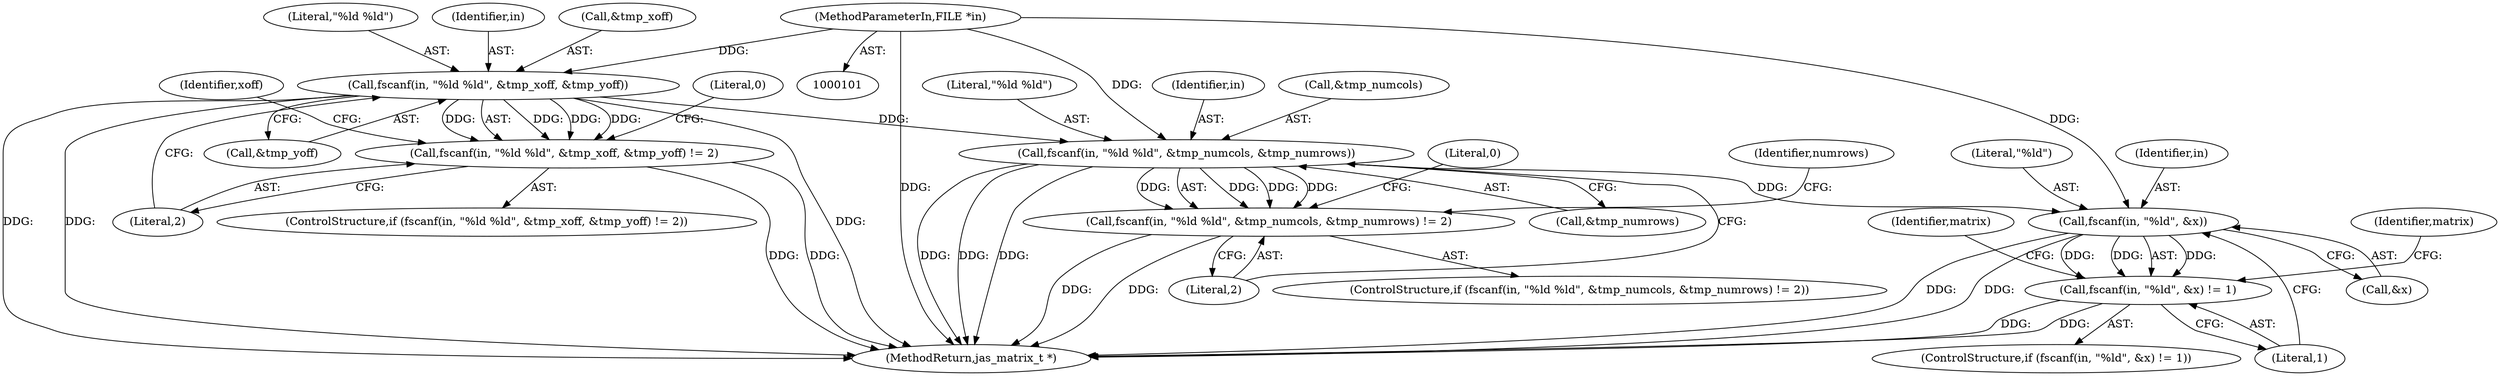 digraph "0_jasper_d42b2388f7f8e0332c846675133acea151fc557a_28@API" {
"1000118" [label="(Call,fscanf(in, \"%ld %ld\", &tmp_xoff, &tmp_yoff))"];
"1000102" [label="(MethodParameterIn,FILE *in)"];
"1000117" [label="(Call,fscanf(in, \"%ld %ld\", &tmp_xoff, &tmp_yoff) != 2)"];
"1000137" [label="(Call,fscanf(in, \"%ld %ld\", &tmp_numcols, &tmp_numrows))"];
"1000136" [label="(Call,fscanf(in, \"%ld %ld\", &tmp_numcols, &tmp_numrows) != 2)"];
"1000206" [label="(Call,fscanf(in, \"%ld\", &x))"];
"1000205" [label="(Call,fscanf(in, \"%ld\", &x) != 1)"];
"1000116" [label="(ControlStructure,if (fscanf(in, \"%ld %ld\", &tmp_xoff, &tmp_yoff) != 2))"];
"1000226" [label="(MethodReturn,jas_matrix_t *)"];
"1000206" [label="(Call,fscanf(in, \"%ld\", &x))"];
"1000130" [label="(Identifier,xoff)"];
"1000142" [label="(Call,&tmp_numrows)"];
"1000117" [label="(Call,fscanf(in, \"%ld %ld\", &tmp_xoff, &tmp_yoff) != 2)"];
"1000125" [label="(Literal,2)"];
"1000102" [label="(MethodParameterIn,FILE *in)"];
"1000138" [label="(Identifier,in)"];
"1000204" [label="(ControlStructure,if (fscanf(in, \"%ld\", &x) != 1))"];
"1000136" [label="(Call,fscanf(in, \"%ld %ld\", &tmp_numcols, &tmp_numrows) != 2)"];
"1000120" [label="(Literal,\"%ld %ld\")"];
"1000144" [label="(Literal,2)"];
"1000205" [label="(Call,fscanf(in, \"%ld\", &x) != 1)"];
"1000119" [label="(Identifier,in)"];
"1000118" [label="(Call,fscanf(in, \"%ld %ld\", &tmp_xoff, &tmp_yoff))"];
"1000140" [label="(Call,&tmp_numcols)"];
"1000207" [label="(Identifier,in)"];
"1000135" [label="(ControlStructure,if (fscanf(in, \"%ld %ld\", &tmp_numcols, &tmp_numrows) != 2))"];
"1000123" [label="(Call,&tmp_yoff)"];
"1000147" [label="(Literal,0)"];
"1000137" [label="(Call,fscanf(in, \"%ld %ld\", &tmp_numcols, &tmp_numrows))"];
"1000208" [label="(Literal,\"%ld\")"];
"1000211" [label="(Literal,1)"];
"1000128" [label="(Literal,0)"];
"1000149" [label="(Identifier,numrows)"];
"1000218" [label="(Identifier,matrix)"];
"1000214" [label="(Identifier,matrix)"];
"1000209" [label="(Call,&x)"];
"1000139" [label="(Literal,\"%ld %ld\")"];
"1000121" [label="(Call,&tmp_xoff)"];
"1000118" -> "1000117"  [label="AST: "];
"1000118" -> "1000123"  [label="CFG: "];
"1000119" -> "1000118"  [label="AST: "];
"1000120" -> "1000118"  [label="AST: "];
"1000121" -> "1000118"  [label="AST: "];
"1000123" -> "1000118"  [label="AST: "];
"1000125" -> "1000118"  [label="CFG: "];
"1000118" -> "1000226"  [label="DDG: "];
"1000118" -> "1000226"  [label="DDG: "];
"1000118" -> "1000226"  [label="DDG: "];
"1000118" -> "1000117"  [label="DDG: "];
"1000118" -> "1000117"  [label="DDG: "];
"1000118" -> "1000117"  [label="DDG: "];
"1000118" -> "1000117"  [label="DDG: "];
"1000102" -> "1000118"  [label="DDG: "];
"1000118" -> "1000137"  [label="DDG: "];
"1000102" -> "1000101"  [label="AST: "];
"1000102" -> "1000226"  [label="DDG: "];
"1000102" -> "1000137"  [label="DDG: "];
"1000102" -> "1000206"  [label="DDG: "];
"1000117" -> "1000116"  [label="AST: "];
"1000117" -> "1000125"  [label="CFG: "];
"1000125" -> "1000117"  [label="AST: "];
"1000128" -> "1000117"  [label="CFG: "];
"1000130" -> "1000117"  [label="CFG: "];
"1000117" -> "1000226"  [label="DDG: "];
"1000117" -> "1000226"  [label="DDG: "];
"1000137" -> "1000136"  [label="AST: "];
"1000137" -> "1000142"  [label="CFG: "];
"1000138" -> "1000137"  [label="AST: "];
"1000139" -> "1000137"  [label="AST: "];
"1000140" -> "1000137"  [label="AST: "];
"1000142" -> "1000137"  [label="AST: "];
"1000144" -> "1000137"  [label="CFG: "];
"1000137" -> "1000226"  [label="DDG: "];
"1000137" -> "1000226"  [label="DDG: "];
"1000137" -> "1000226"  [label="DDG: "];
"1000137" -> "1000136"  [label="DDG: "];
"1000137" -> "1000136"  [label="DDG: "];
"1000137" -> "1000136"  [label="DDG: "];
"1000137" -> "1000136"  [label="DDG: "];
"1000137" -> "1000206"  [label="DDG: "];
"1000136" -> "1000135"  [label="AST: "];
"1000136" -> "1000144"  [label="CFG: "];
"1000144" -> "1000136"  [label="AST: "];
"1000147" -> "1000136"  [label="CFG: "];
"1000149" -> "1000136"  [label="CFG: "];
"1000136" -> "1000226"  [label="DDG: "];
"1000136" -> "1000226"  [label="DDG: "];
"1000206" -> "1000205"  [label="AST: "];
"1000206" -> "1000209"  [label="CFG: "];
"1000207" -> "1000206"  [label="AST: "];
"1000208" -> "1000206"  [label="AST: "];
"1000209" -> "1000206"  [label="AST: "];
"1000211" -> "1000206"  [label="CFG: "];
"1000206" -> "1000226"  [label="DDG: "];
"1000206" -> "1000226"  [label="DDG: "];
"1000206" -> "1000205"  [label="DDG: "];
"1000206" -> "1000205"  [label="DDG: "];
"1000206" -> "1000205"  [label="DDG: "];
"1000205" -> "1000204"  [label="AST: "];
"1000205" -> "1000211"  [label="CFG: "];
"1000211" -> "1000205"  [label="AST: "];
"1000214" -> "1000205"  [label="CFG: "];
"1000218" -> "1000205"  [label="CFG: "];
"1000205" -> "1000226"  [label="DDG: "];
"1000205" -> "1000226"  [label="DDG: "];
}
